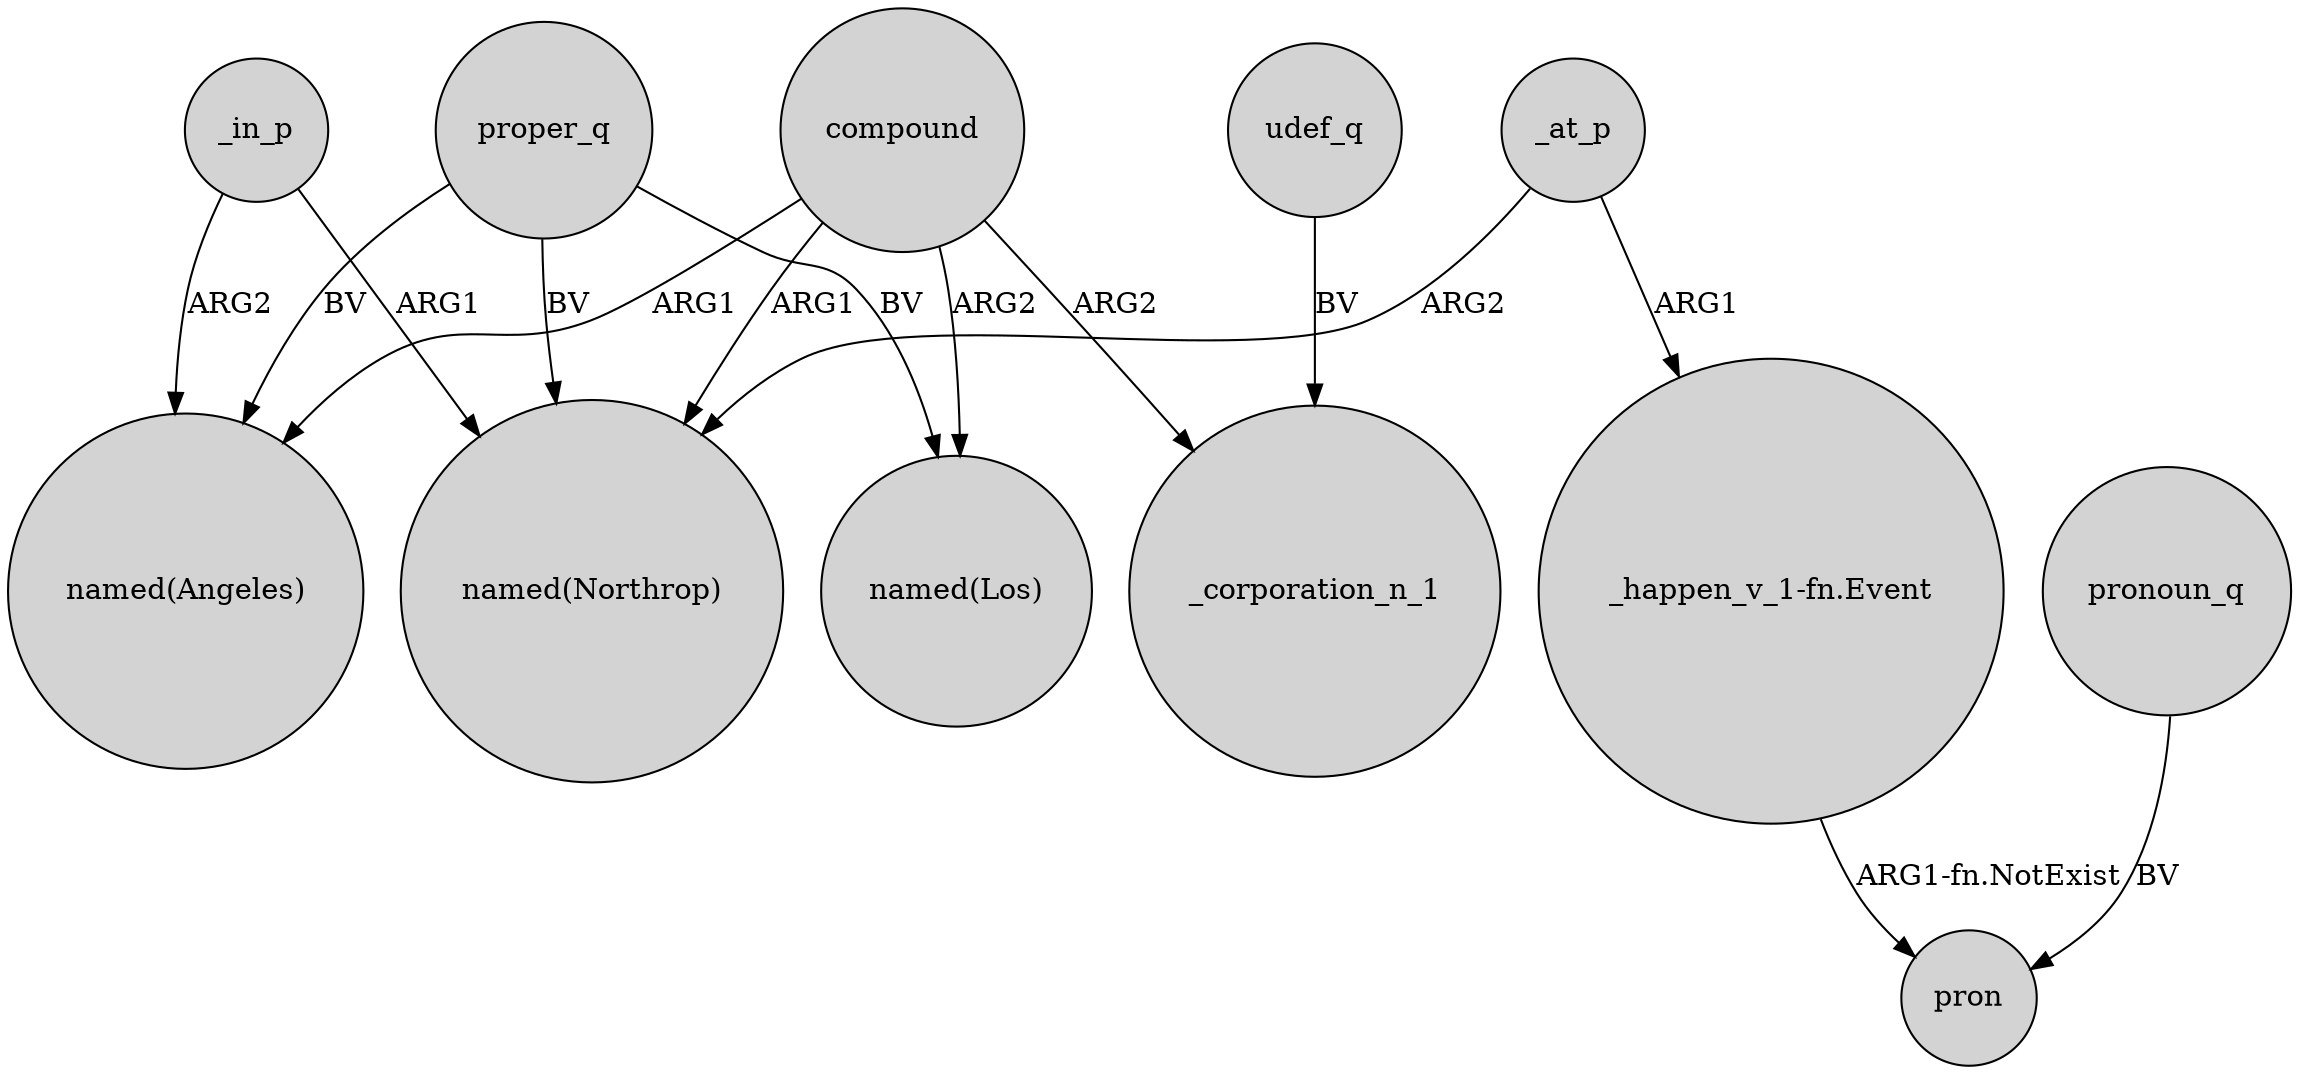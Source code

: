 digraph {
	node [shape=circle style=filled]
	_in_p -> "named(Angeles)" [label=ARG2]
	proper_q -> "named(Angeles)" [label=BV]
	"_happen_v_1-fn.Event" -> pron [label="ARG1-fn.NotExist"]
	pronoun_q -> pron [label=BV]
	compound -> _corporation_n_1 [label=ARG2]
	_in_p -> "named(Northrop)" [label=ARG1]
	compound -> "named(Northrop)" [label=ARG1]
	compound -> "named(Angeles)" [label=ARG1]
	compound -> "named(Los)" [label=ARG2]
	_at_p -> "_happen_v_1-fn.Event" [label=ARG1]
	proper_q -> "named(Los)" [label=BV]
	_at_p -> "named(Northrop)" [label=ARG2]
	udef_q -> _corporation_n_1 [label=BV]
	proper_q -> "named(Northrop)" [label=BV]
}
